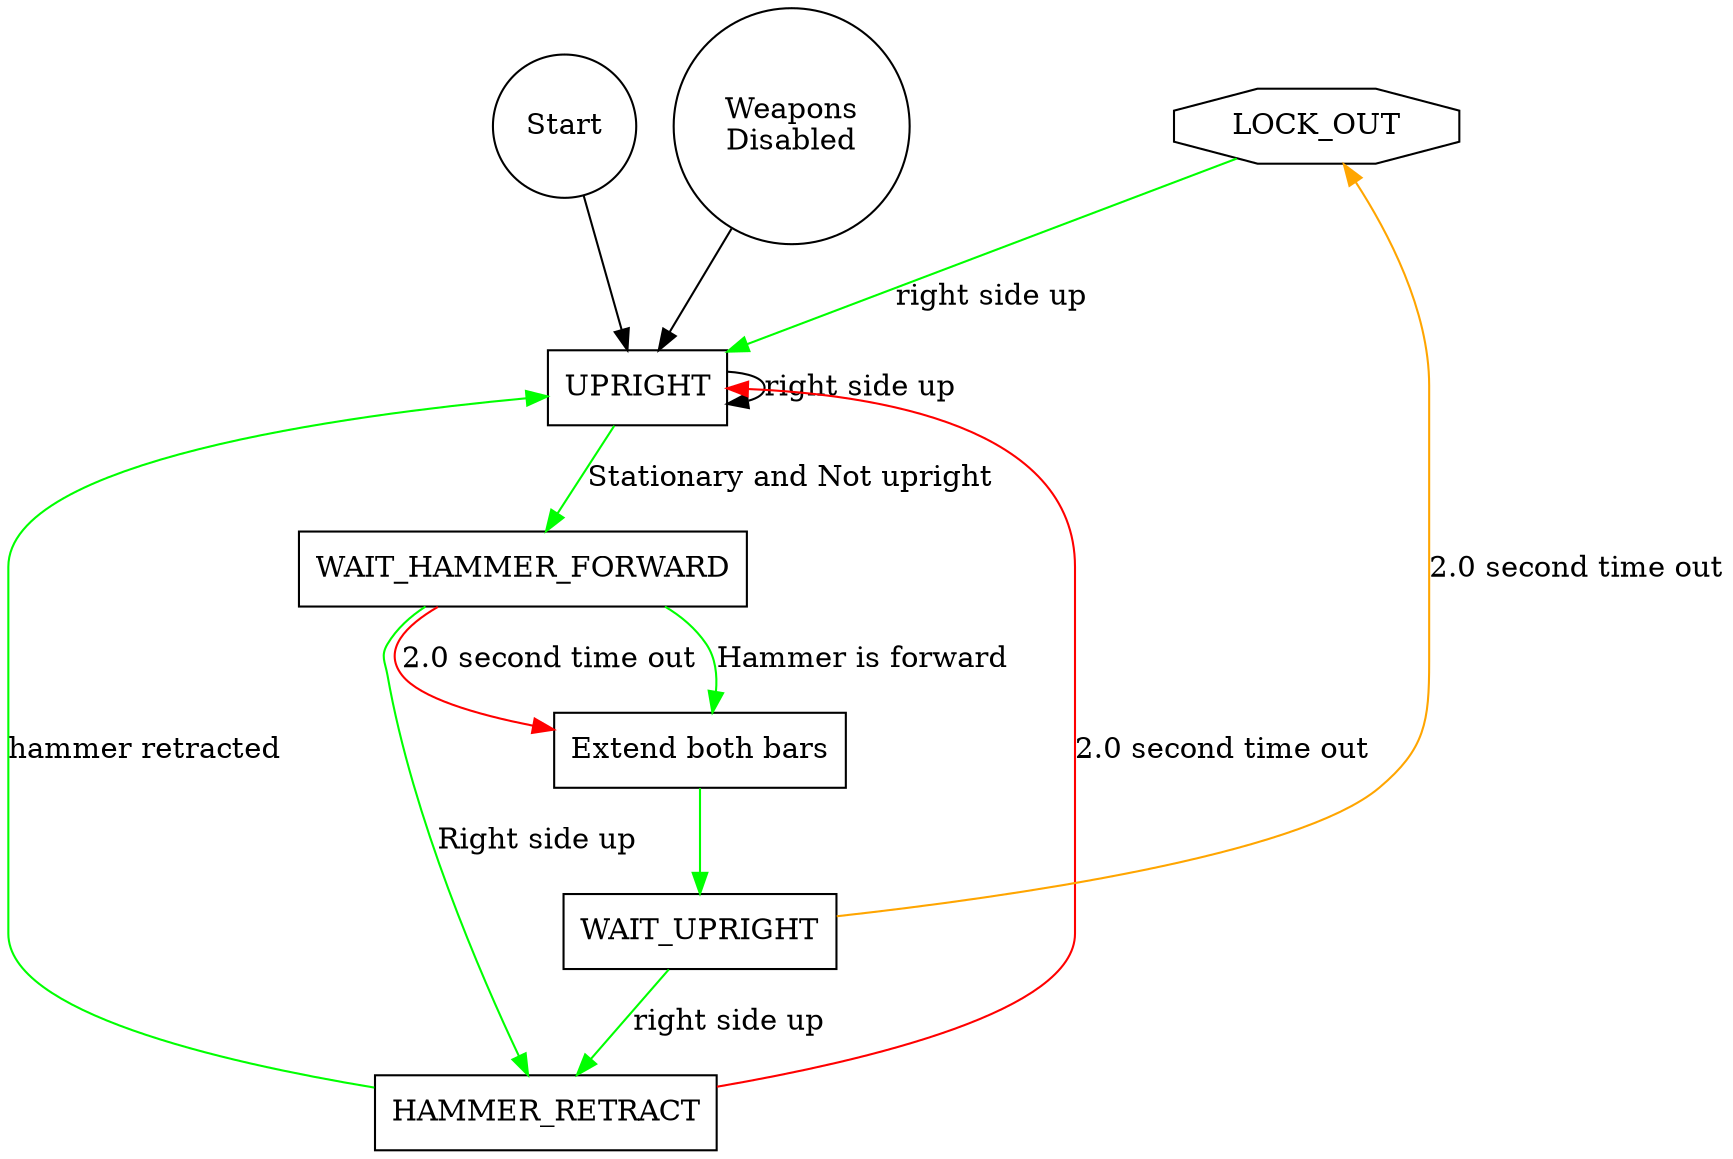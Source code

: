digraph SelfRight {
// UPRIGHT MOVE_HAMMER_FORWARD WAIT_STABLE SELF_RIGHT_LEFT
// SELF_RIGHT_RIGHT WAIT_UPRIGHT HAMMER_RETRACT
node [shape="box"];
LOCK_OUT [shape="octagon"];

Start [shape="circle"];
Start -> UPRIGHT;

Disable [shape="circle" label="Weapons\nDisabled"]
Disable -> UPRIGHT

UPRIGHT -> WAIT_HAMMER_FORWARD [label="Stationary and Not upright"
                                color="green"];
UPRIGHT -> UPRIGHT [label="right side up"];

WAIT_HAMMER_FORWARD -> EXTEND [label="Hammer is forward"
                                     color="green"];
WAIT_HAMMER_FORWARD -> EXTEND [label="2.0 second time out"
                                     color="red"];
WAIT_HAMMER_FORWARD -> HAMMER_RETRACT [label="Right side up"
                                       color="green"]

EXTEND -> WAIT_UPRIGHT [color="green"];
EXTEND [label="Extend both bars"];

WAIT_UPRIGHT -> HAMMER_RETRACT [label="right side up"
                                color="green"];
WAIT_UPRIGHT -> LOCK_OUT [label="2.0 second time out"
                          color="orange"];

HAMMER_RETRACT -> UPRIGHT [label="hammer retracted"
                           color="green"];
HAMMER_RETRACT -> UPRIGHT [label="2.0 second time out"
                           color="red"];

LOCK_OUT -> UPRIGHT [label="right side up"
                     color="green"];
}
